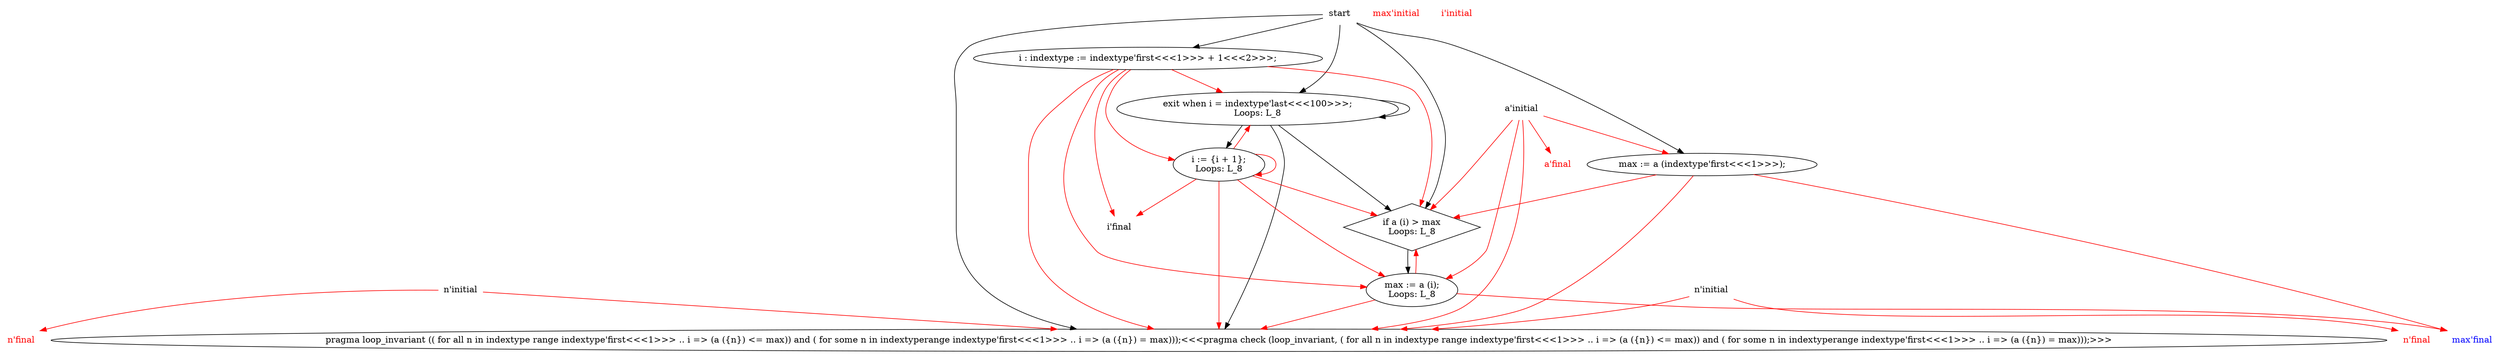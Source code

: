 // maxelement_p1b3_pdg
digraph G {
   graph [splines=True];
    1 [label="start",shape="plaintext"];
    3 [label="a'initial",shape="plaintext"];
    4 [label="a'final",shape="plaintext",fontcolor="red"];
    5 [label="max'initial",shape="plaintext",fontcolor="red"];
    6 [label="max'final",shape="plaintext",fontcolor="blue"];
    7 [label="n'initial",shape="plaintext"];
    8 [label="n'final",shape="plaintext",fontcolor="red"];
    9 [label="n'initial",shape="plaintext"];
    10 [label="n'final",shape="plaintext",fontcolor="red"];
    12 [label="i'initial",shape="plaintext",fontcolor="red"];
    13 [label="i'final",shape="plaintext"];
    14 [label="i : indextype := indextype'first<<<1>>> + 1<<<2>>>;"];
    15 [label="max := a (indextype'first<<<1>>>);"];
    16 [label="if a (i) > max\nLoops:&nbsp;L_8",shape="diamond"];
    17 [label="max := a (i);\nLoops:&nbsp;L_8"];
    18 [label="pragma loop_invariant (( for all n in indextype range indextype'first<<<1>>> .. i => (a ({n}) <= max)) and ( for some n in indextyperange indextype'first<<<1>>> .. i => (a ({n}) = max)));<<<pragma check (loop_invariant, ( for all n in indextype range indextype'first<<<1>>> .. i => (a ({n}) <= max)) and ( for some n in indextyperange indextype'first<<<1>>> .. i => (a ({n}) = max)));>>>"];
    19 [label="exit when i = indextype'last<<<100>>>;\nLoops:&nbsp;L_8"];
    20 [label="i := {i + 1};\nLoops:&nbsp;L_8"];

    1 ->  14 [arrowType="normal"];
    1 ->  15 [arrowType="normal"];
    1 ->  16 [arrowType="normal"];
    1 ->  18 [arrowType="normal"];
    1 ->  19 [arrowType="normal"];
    3 ->  4 [arrowType="normal",color="red"];
    3 ->  15 [arrowType="normal",color="red"];
    3 ->  16 [arrowType="normal",color="red"];
    3 ->  17 [arrowType="normal",color="red"];
    3 ->  18 [arrowType="normal",color="red"];
    7 ->  8 [arrowType="normal",color="red"];
    7 ->  18 [arrowType="normal",color="red"];
    9 ->  10 [arrowType="normal",color="red"];
    9 ->  18 [arrowType="normal",color="red"];
    14 ->  13 [arrowType="normal",color="red"];
    14 ->  16 [arrowType="normal",color="red"];
    14 ->  17 [arrowType="normal",color="red"];
    14 ->  18 [arrowType="normal",color="red"];
    14 ->  19 [arrowType="normal",color="red"];
    14 ->  20 [arrowType="normal",color="red"];
    15 ->  6 [arrowType="normal",color="red"];
    15 ->  16 [arrowType="normal",color="red"];
    15 ->  18 [arrowType="normal",color="red"];
    16 ->  17 [arrowType="normal"];
    17 ->  6 [arrowType="normal",color="red"];
    17 ->  16 [arrowType="normal",color="red"];
    17 ->  18 [arrowType="normal",color="red"];
    19 ->  16 [arrowType="normal"];
    19 ->  18 [arrowType="normal"];
    19 ->  19 [arrowType="normal"];
    19 ->  20 [arrowType="normal"];
    20 ->  13 [arrowType="normal",color="red"];
    20 ->  16 [arrowType="normal",color="red"];
    20 ->  17 [arrowType="normal",color="red"];
    20 ->  18 [arrowType="normal",color="red"];
    20 ->  19 [arrowType="normal",color="red"];
    20 ->  20 [arrowType="normal",color="red"];
}
